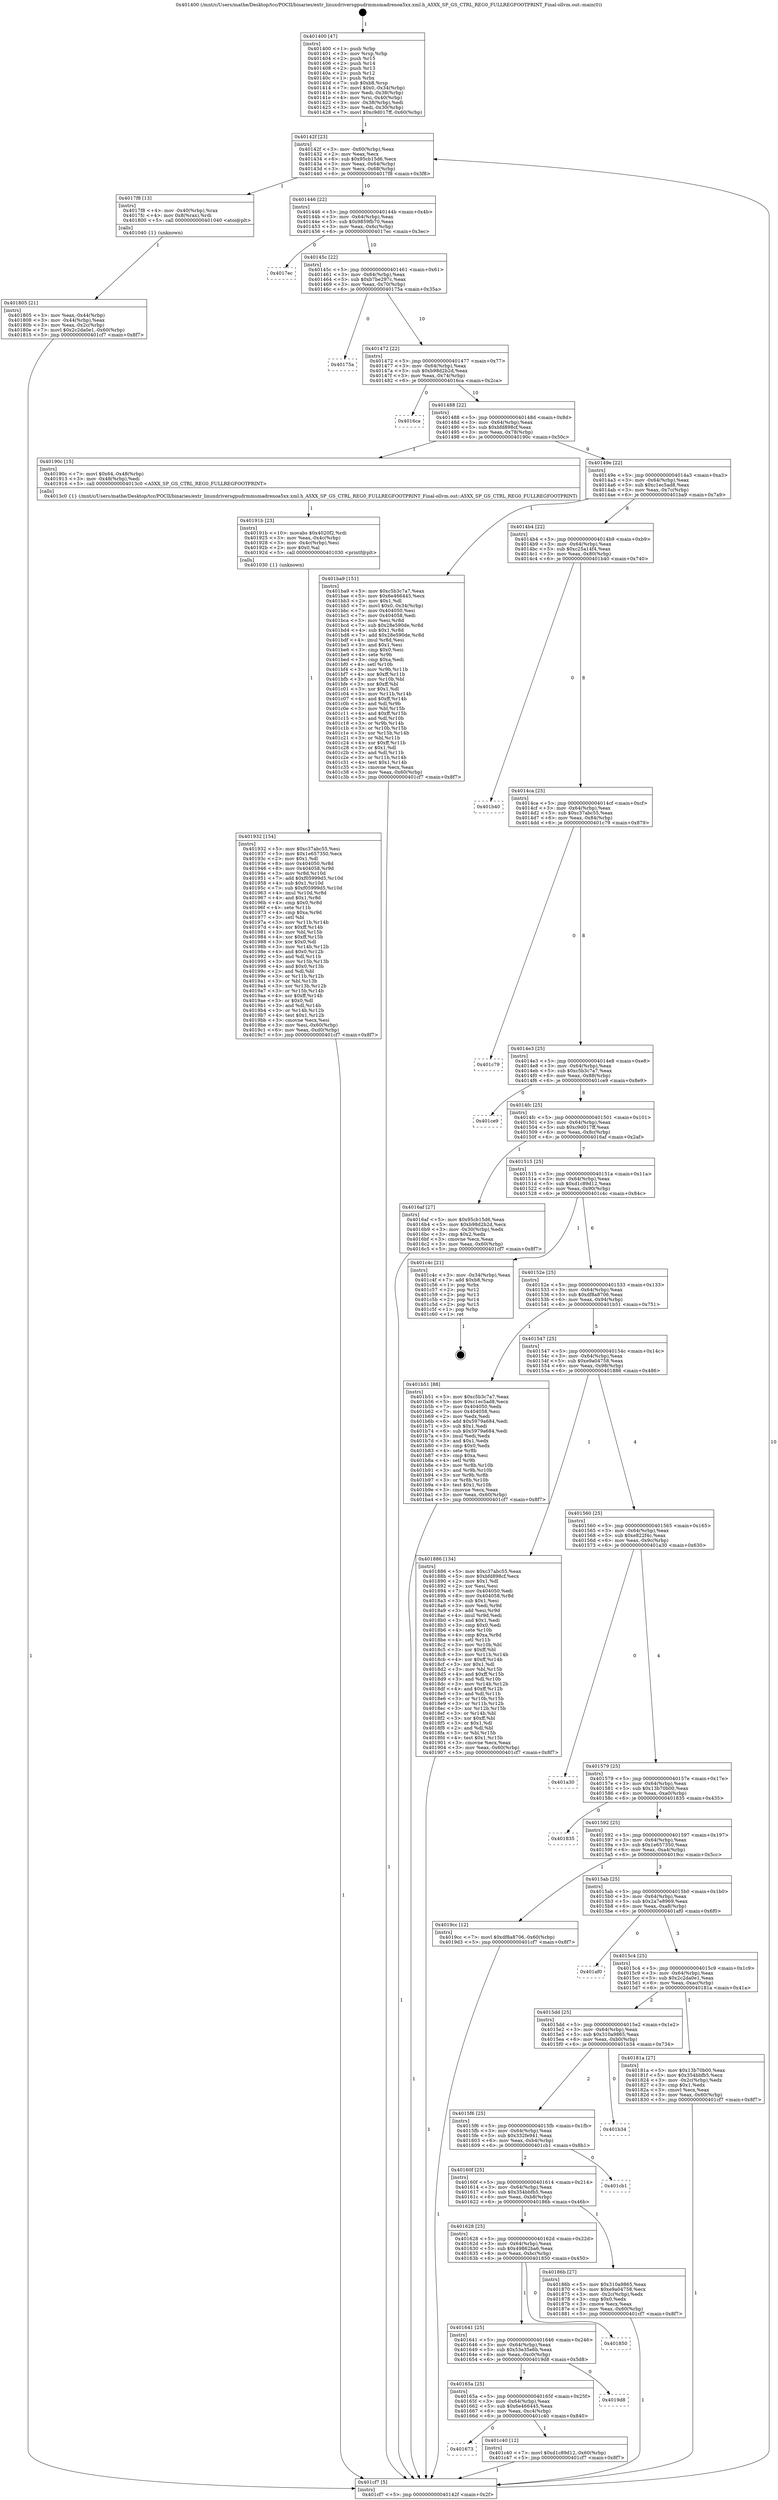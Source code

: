 digraph "0x401400" {
  label = "0x401400 (/mnt/c/Users/mathe/Desktop/tcc/POCII/binaries/extr_linuxdriversgpudrmmsmadrenoa5xx.xml.h_A5XX_SP_GS_CTRL_REG0_FULLREGFOOTPRINT_Final-ollvm.out::main(0))"
  labelloc = "t"
  node[shape=record]

  Entry [label="",width=0.3,height=0.3,shape=circle,fillcolor=black,style=filled]
  "0x40142f" [label="{
     0x40142f [23]\l
     | [instrs]\l
     &nbsp;&nbsp;0x40142f \<+3\>: mov -0x60(%rbp),%eax\l
     &nbsp;&nbsp;0x401432 \<+2\>: mov %eax,%ecx\l
     &nbsp;&nbsp;0x401434 \<+6\>: sub $0x95cb15d6,%ecx\l
     &nbsp;&nbsp;0x40143a \<+3\>: mov %eax,-0x64(%rbp)\l
     &nbsp;&nbsp;0x40143d \<+3\>: mov %ecx,-0x68(%rbp)\l
     &nbsp;&nbsp;0x401440 \<+6\>: je 00000000004017f8 \<main+0x3f8\>\l
  }"]
  "0x4017f8" [label="{
     0x4017f8 [13]\l
     | [instrs]\l
     &nbsp;&nbsp;0x4017f8 \<+4\>: mov -0x40(%rbp),%rax\l
     &nbsp;&nbsp;0x4017fc \<+4\>: mov 0x8(%rax),%rdi\l
     &nbsp;&nbsp;0x401800 \<+5\>: call 0000000000401040 \<atoi@plt\>\l
     | [calls]\l
     &nbsp;&nbsp;0x401040 \{1\} (unknown)\l
  }"]
  "0x401446" [label="{
     0x401446 [22]\l
     | [instrs]\l
     &nbsp;&nbsp;0x401446 \<+5\>: jmp 000000000040144b \<main+0x4b\>\l
     &nbsp;&nbsp;0x40144b \<+3\>: mov -0x64(%rbp),%eax\l
     &nbsp;&nbsp;0x40144e \<+5\>: sub $0x9859fb70,%eax\l
     &nbsp;&nbsp;0x401453 \<+3\>: mov %eax,-0x6c(%rbp)\l
     &nbsp;&nbsp;0x401456 \<+6\>: je 00000000004017ec \<main+0x3ec\>\l
  }"]
  Exit [label="",width=0.3,height=0.3,shape=circle,fillcolor=black,style=filled,peripheries=2]
  "0x4017ec" [label="{
     0x4017ec\l
  }", style=dashed]
  "0x40145c" [label="{
     0x40145c [22]\l
     | [instrs]\l
     &nbsp;&nbsp;0x40145c \<+5\>: jmp 0000000000401461 \<main+0x61\>\l
     &nbsp;&nbsp;0x401461 \<+3\>: mov -0x64(%rbp),%eax\l
     &nbsp;&nbsp;0x401464 \<+5\>: sub $0xb7be297c,%eax\l
     &nbsp;&nbsp;0x401469 \<+3\>: mov %eax,-0x70(%rbp)\l
     &nbsp;&nbsp;0x40146c \<+6\>: je 000000000040175a \<main+0x35a\>\l
  }"]
  "0x401673" [label="{
     0x401673\l
  }", style=dashed]
  "0x40175a" [label="{
     0x40175a\l
  }", style=dashed]
  "0x401472" [label="{
     0x401472 [22]\l
     | [instrs]\l
     &nbsp;&nbsp;0x401472 \<+5\>: jmp 0000000000401477 \<main+0x77\>\l
     &nbsp;&nbsp;0x401477 \<+3\>: mov -0x64(%rbp),%eax\l
     &nbsp;&nbsp;0x40147a \<+5\>: sub $0xb98d2b2d,%eax\l
     &nbsp;&nbsp;0x40147f \<+3\>: mov %eax,-0x74(%rbp)\l
     &nbsp;&nbsp;0x401482 \<+6\>: je 00000000004016ca \<main+0x2ca\>\l
  }"]
  "0x401c40" [label="{
     0x401c40 [12]\l
     | [instrs]\l
     &nbsp;&nbsp;0x401c40 \<+7\>: movl $0xd1c89d12,-0x60(%rbp)\l
     &nbsp;&nbsp;0x401c47 \<+5\>: jmp 0000000000401cf7 \<main+0x8f7\>\l
  }"]
  "0x4016ca" [label="{
     0x4016ca\l
  }", style=dashed]
  "0x401488" [label="{
     0x401488 [22]\l
     | [instrs]\l
     &nbsp;&nbsp;0x401488 \<+5\>: jmp 000000000040148d \<main+0x8d\>\l
     &nbsp;&nbsp;0x40148d \<+3\>: mov -0x64(%rbp),%eax\l
     &nbsp;&nbsp;0x401490 \<+5\>: sub $0xbfd898cf,%eax\l
     &nbsp;&nbsp;0x401495 \<+3\>: mov %eax,-0x78(%rbp)\l
     &nbsp;&nbsp;0x401498 \<+6\>: je 000000000040190c \<main+0x50c\>\l
  }"]
  "0x40165a" [label="{
     0x40165a [25]\l
     | [instrs]\l
     &nbsp;&nbsp;0x40165a \<+5\>: jmp 000000000040165f \<main+0x25f\>\l
     &nbsp;&nbsp;0x40165f \<+3\>: mov -0x64(%rbp),%eax\l
     &nbsp;&nbsp;0x401662 \<+5\>: sub $0x6e466445,%eax\l
     &nbsp;&nbsp;0x401667 \<+6\>: mov %eax,-0xc4(%rbp)\l
     &nbsp;&nbsp;0x40166d \<+6\>: je 0000000000401c40 \<main+0x840\>\l
  }"]
  "0x40190c" [label="{
     0x40190c [15]\l
     | [instrs]\l
     &nbsp;&nbsp;0x40190c \<+7\>: movl $0x64,-0x48(%rbp)\l
     &nbsp;&nbsp;0x401913 \<+3\>: mov -0x48(%rbp),%edi\l
     &nbsp;&nbsp;0x401916 \<+5\>: call 00000000004013c0 \<A5XX_SP_GS_CTRL_REG0_FULLREGFOOTPRINT\>\l
     | [calls]\l
     &nbsp;&nbsp;0x4013c0 \{1\} (/mnt/c/Users/mathe/Desktop/tcc/POCII/binaries/extr_linuxdriversgpudrmmsmadrenoa5xx.xml.h_A5XX_SP_GS_CTRL_REG0_FULLREGFOOTPRINT_Final-ollvm.out::A5XX_SP_GS_CTRL_REG0_FULLREGFOOTPRINT)\l
  }"]
  "0x40149e" [label="{
     0x40149e [22]\l
     | [instrs]\l
     &nbsp;&nbsp;0x40149e \<+5\>: jmp 00000000004014a3 \<main+0xa3\>\l
     &nbsp;&nbsp;0x4014a3 \<+3\>: mov -0x64(%rbp),%eax\l
     &nbsp;&nbsp;0x4014a6 \<+5\>: sub $0xc1ec5ad8,%eax\l
     &nbsp;&nbsp;0x4014ab \<+3\>: mov %eax,-0x7c(%rbp)\l
     &nbsp;&nbsp;0x4014ae \<+6\>: je 0000000000401ba9 \<main+0x7a9\>\l
  }"]
  "0x4019d8" [label="{
     0x4019d8\l
  }", style=dashed]
  "0x401ba9" [label="{
     0x401ba9 [151]\l
     | [instrs]\l
     &nbsp;&nbsp;0x401ba9 \<+5\>: mov $0xc5b3c7a7,%eax\l
     &nbsp;&nbsp;0x401bae \<+5\>: mov $0x6e466445,%ecx\l
     &nbsp;&nbsp;0x401bb3 \<+2\>: mov $0x1,%dl\l
     &nbsp;&nbsp;0x401bb5 \<+7\>: movl $0x0,-0x34(%rbp)\l
     &nbsp;&nbsp;0x401bbc \<+7\>: mov 0x404050,%esi\l
     &nbsp;&nbsp;0x401bc3 \<+7\>: mov 0x404058,%edi\l
     &nbsp;&nbsp;0x401bca \<+3\>: mov %esi,%r8d\l
     &nbsp;&nbsp;0x401bcd \<+7\>: sub $0x28e590de,%r8d\l
     &nbsp;&nbsp;0x401bd4 \<+4\>: sub $0x1,%r8d\l
     &nbsp;&nbsp;0x401bd8 \<+7\>: add $0x28e590de,%r8d\l
     &nbsp;&nbsp;0x401bdf \<+4\>: imul %r8d,%esi\l
     &nbsp;&nbsp;0x401be3 \<+3\>: and $0x1,%esi\l
     &nbsp;&nbsp;0x401be6 \<+3\>: cmp $0x0,%esi\l
     &nbsp;&nbsp;0x401be9 \<+4\>: sete %r9b\l
     &nbsp;&nbsp;0x401bed \<+3\>: cmp $0xa,%edi\l
     &nbsp;&nbsp;0x401bf0 \<+4\>: setl %r10b\l
     &nbsp;&nbsp;0x401bf4 \<+3\>: mov %r9b,%r11b\l
     &nbsp;&nbsp;0x401bf7 \<+4\>: xor $0xff,%r11b\l
     &nbsp;&nbsp;0x401bfb \<+3\>: mov %r10b,%bl\l
     &nbsp;&nbsp;0x401bfe \<+3\>: xor $0xff,%bl\l
     &nbsp;&nbsp;0x401c01 \<+3\>: xor $0x1,%dl\l
     &nbsp;&nbsp;0x401c04 \<+3\>: mov %r11b,%r14b\l
     &nbsp;&nbsp;0x401c07 \<+4\>: and $0xff,%r14b\l
     &nbsp;&nbsp;0x401c0b \<+3\>: and %dl,%r9b\l
     &nbsp;&nbsp;0x401c0e \<+3\>: mov %bl,%r15b\l
     &nbsp;&nbsp;0x401c11 \<+4\>: and $0xff,%r15b\l
     &nbsp;&nbsp;0x401c15 \<+3\>: and %dl,%r10b\l
     &nbsp;&nbsp;0x401c18 \<+3\>: or %r9b,%r14b\l
     &nbsp;&nbsp;0x401c1b \<+3\>: or %r10b,%r15b\l
     &nbsp;&nbsp;0x401c1e \<+3\>: xor %r15b,%r14b\l
     &nbsp;&nbsp;0x401c21 \<+3\>: or %bl,%r11b\l
     &nbsp;&nbsp;0x401c24 \<+4\>: xor $0xff,%r11b\l
     &nbsp;&nbsp;0x401c28 \<+3\>: or $0x1,%dl\l
     &nbsp;&nbsp;0x401c2b \<+3\>: and %dl,%r11b\l
     &nbsp;&nbsp;0x401c2e \<+3\>: or %r11b,%r14b\l
     &nbsp;&nbsp;0x401c31 \<+4\>: test $0x1,%r14b\l
     &nbsp;&nbsp;0x401c35 \<+3\>: cmovne %ecx,%eax\l
     &nbsp;&nbsp;0x401c38 \<+3\>: mov %eax,-0x60(%rbp)\l
     &nbsp;&nbsp;0x401c3b \<+5\>: jmp 0000000000401cf7 \<main+0x8f7\>\l
  }"]
  "0x4014b4" [label="{
     0x4014b4 [22]\l
     | [instrs]\l
     &nbsp;&nbsp;0x4014b4 \<+5\>: jmp 00000000004014b9 \<main+0xb9\>\l
     &nbsp;&nbsp;0x4014b9 \<+3\>: mov -0x64(%rbp),%eax\l
     &nbsp;&nbsp;0x4014bc \<+5\>: sub $0xc25a14f4,%eax\l
     &nbsp;&nbsp;0x4014c1 \<+3\>: mov %eax,-0x80(%rbp)\l
     &nbsp;&nbsp;0x4014c4 \<+6\>: je 0000000000401b40 \<main+0x740\>\l
  }"]
  "0x401641" [label="{
     0x401641 [25]\l
     | [instrs]\l
     &nbsp;&nbsp;0x401641 \<+5\>: jmp 0000000000401646 \<main+0x246\>\l
     &nbsp;&nbsp;0x401646 \<+3\>: mov -0x64(%rbp),%eax\l
     &nbsp;&nbsp;0x401649 \<+5\>: sub $0x53e35e6b,%eax\l
     &nbsp;&nbsp;0x40164e \<+6\>: mov %eax,-0xc0(%rbp)\l
     &nbsp;&nbsp;0x401654 \<+6\>: je 00000000004019d8 \<main+0x5d8\>\l
  }"]
  "0x401b40" [label="{
     0x401b40\l
  }", style=dashed]
  "0x4014ca" [label="{
     0x4014ca [25]\l
     | [instrs]\l
     &nbsp;&nbsp;0x4014ca \<+5\>: jmp 00000000004014cf \<main+0xcf\>\l
     &nbsp;&nbsp;0x4014cf \<+3\>: mov -0x64(%rbp),%eax\l
     &nbsp;&nbsp;0x4014d2 \<+5\>: sub $0xc37abc55,%eax\l
     &nbsp;&nbsp;0x4014d7 \<+6\>: mov %eax,-0x84(%rbp)\l
     &nbsp;&nbsp;0x4014dd \<+6\>: je 0000000000401c79 \<main+0x879\>\l
  }"]
  "0x401850" [label="{
     0x401850\l
  }", style=dashed]
  "0x401c79" [label="{
     0x401c79\l
  }", style=dashed]
  "0x4014e3" [label="{
     0x4014e3 [25]\l
     | [instrs]\l
     &nbsp;&nbsp;0x4014e3 \<+5\>: jmp 00000000004014e8 \<main+0xe8\>\l
     &nbsp;&nbsp;0x4014e8 \<+3\>: mov -0x64(%rbp),%eax\l
     &nbsp;&nbsp;0x4014eb \<+5\>: sub $0xc5b3c7a7,%eax\l
     &nbsp;&nbsp;0x4014f0 \<+6\>: mov %eax,-0x88(%rbp)\l
     &nbsp;&nbsp;0x4014f6 \<+6\>: je 0000000000401ce9 \<main+0x8e9\>\l
  }"]
  "0x401932" [label="{
     0x401932 [154]\l
     | [instrs]\l
     &nbsp;&nbsp;0x401932 \<+5\>: mov $0xc37abc55,%esi\l
     &nbsp;&nbsp;0x401937 \<+5\>: mov $0x1e657350,%ecx\l
     &nbsp;&nbsp;0x40193c \<+2\>: mov $0x1,%dl\l
     &nbsp;&nbsp;0x40193e \<+8\>: mov 0x404050,%r8d\l
     &nbsp;&nbsp;0x401946 \<+8\>: mov 0x404058,%r9d\l
     &nbsp;&nbsp;0x40194e \<+3\>: mov %r8d,%r10d\l
     &nbsp;&nbsp;0x401951 \<+7\>: add $0xf05999d5,%r10d\l
     &nbsp;&nbsp;0x401958 \<+4\>: sub $0x1,%r10d\l
     &nbsp;&nbsp;0x40195c \<+7\>: sub $0xf05999d5,%r10d\l
     &nbsp;&nbsp;0x401963 \<+4\>: imul %r10d,%r8d\l
     &nbsp;&nbsp;0x401967 \<+4\>: and $0x1,%r8d\l
     &nbsp;&nbsp;0x40196b \<+4\>: cmp $0x0,%r8d\l
     &nbsp;&nbsp;0x40196f \<+4\>: sete %r11b\l
     &nbsp;&nbsp;0x401973 \<+4\>: cmp $0xa,%r9d\l
     &nbsp;&nbsp;0x401977 \<+3\>: setl %bl\l
     &nbsp;&nbsp;0x40197a \<+3\>: mov %r11b,%r14b\l
     &nbsp;&nbsp;0x40197d \<+4\>: xor $0xff,%r14b\l
     &nbsp;&nbsp;0x401981 \<+3\>: mov %bl,%r15b\l
     &nbsp;&nbsp;0x401984 \<+4\>: xor $0xff,%r15b\l
     &nbsp;&nbsp;0x401988 \<+3\>: xor $0x0,%dl\l
     &nbsp;&nbsp;0x40198b \<+3\>: mov %r14b,%r12b\l
     &nbsp;&nbsp;0x40198e \<+4\>: and $0x0,%r12b\l
     &nbsp;&nbsp;0x401992 \<+3\>: and %dl,%r11b\l
     &nbsp;&nbsp;0x401995 \<+3\>: mov %r15b,%r13b\l
     &nbsp;&nbsp;0x401998 \<+4\>: and $0x0,%r13b\l
     &nbsp;&nbsp;0x40199c \<+2\>: and %dl,%bl\l
     &nbsp;&nbsp;0x40199e \<+3\>: or %r11b,%r12b\l
     &nbsp;&nbsp;0x4019a1 \<+3\>: or %bl,%r13b\l
     &nbsp;&nbsp;0x4019a4 \<+3\>: xor %r13b,%r12b\l
     &nbsp;&nbsp;0x4019a7 \<+3\>: or %r15b,%r14b\l
     &nbsp;&nbsp;0x4019aa \<+4\>: xor $0xff,%r14b\l
     &nbsp;&nbsp;0x4019ae \<+3\>: or $0x0,%dl\l
     &nbsp;&nbsp;0x4019b1 \<+3\>: and %dl,%r14b\l
     &nbsp;&nbsp;0x4019b4 \<+3\>: or %r14b,%r12b\l
     &nbsp;&nbsp;0x4019b7 \<+4\>: test $0x1,%r12b\l
     &nbsp;&nbsp;0x4019bb \<+3\>: cmovne %ecx,%esi\l
     &nbsp;&nbsp;0x4019be \<+3\>: mov %esi,-0x60(%rbp)\l
     &nbsp;&nbsp;0x4019c1 \<+6\>: mov %eax,-0xd0(%rbp)\l
     &nbsp;&nbsp;0x4019c7 \<+5\>: jmp 0000000000401cf7 \<main+0x8f7\>\l
  }"]
  "0x401ce9" [label="{
     0x401ce9\l
  }", style=dashed]
  "0x4014fc" [label="{
     0x4014fc [25]\l
     | [instrs]\l
     &nbsp;&nbsp;0x4014fc \<+5\>: jmp 0000000000401501 \<main+0x101\>\l
     &nbsp;&nbsp;0x401501 \<+3\>: mov -0x64(%rbp),%eax\l
     &nbsp;&nbsp;0x401504 \<+5\>: sub $0xc9d017ff,%eax\l
     &nbsp;&nbsp;0x401509 \<+6\>: mov %eax,-0x8c(%rbp)\l
     &nbsp;&nbsp;0x40150f \<+6\>: je 00000000004016af \<main+0x2af\>\l
  }"]
  "0x40191b" [label="{
     0x40191b [23]\l
     | [instrs]\l
     &nbsp;&nbsp;0x40191b \<+10\>: movabs $0x4020f2,%rdi\l
     &nbsp;&nbsp;0x401925 \<+3\>: mov %eax,-0x4c(%rbp)\l
     &nbsp;&nbsp;0x401928 \<+3\>: mov -0x4c(%rbp),%esi\l
     &nbsp;&nbsp;0x40192b \<+2\>: mov $0x0,%al\l
     &nbsp;&nbsp;0x40192d \<+5\>: call 0000000000401030 \<printf@plt\>\l
     | [calls]\l
     &nbsp;&nbsp;0x401030 \{1\} (unknown)\l
  }"]
  "0x4016af" [label="{
     0x4016af [27]\l
     | [instrs]\l
     &nbsp;&nbsp;0x4016af \<+5\>: mov $0x95cb15d6,%eax\l
     &nbsp;&nbsp;0x4016b4 \<+5\>: mov $0xb98d2b2d,%ecx\l
     &nbsp;&nbsp;0x4016b9 \<+3\>: mov -0x30(%rbp),%edx\l
     &nbsp;&nbsp;0x4016bc \<+3\>: cmp $0x2,%edx\l
     &nbsp;&nbsp;0x4016bf \<+3\>: cmovne %ecx,%eax\l
     &nbsp;&nbsp;0x4016c2 \<+3\>: mov %eax,-0x60(%rbp)\l
     &nbsp;&nbsp;0x4016c5 \<+5\>: jmp 0000000000401cf7 \<main+0x8f7\>\l
  }"]
  "0x401515" [label="{
     0x401515 [25]\l
     | [instrs]\l
     &nbsp;&nbsp;0x401515 \<+5\>: jmp 000000000040151a \<main+0x11a\>\l
     &nbsp;&nbsp;0x40151a \<+3\>: mov -0x64(%rbp),%eax\l
     &nbsp;&nbsp;0x40151d \<+5\>: sub $0xd1c89d12,%eax\l
     &nbsp;&nbsp;0x401522 \<+6\>: mov %eax,-0x90(%rbp)\l
     &nbsp;&nbsp;0x401528 \<+6\>: je 0000000000401c4c \<main+0x84c\>\l
  }"]
  "0x401cf7" [label="{
     0x401cf7 [5]\l
     | [instrs]\l
     &nbsp;&nbsp;0x401cf7 \<+5\>: jmp 000000000040142f \<main+0x2f\>\l
  }"]
  "0x401400" [label="{
     0x401400 [47]\l
     | [instrs]\l
     &nbsp;&nbsp;0x401400 \<+1\>: push %rbp\l
     &nbsp;&nbsp;0x401401 \<+3\>: mov %rsp,%rbp\l
     &nbsp;&nbsp;0x401404 \<+2\>: push %r15\l
     &nbsp;&nbsp;0x401406 \<+2\>: push %r14\l
     &nbsp;&nbsp;0x401408 \<+2\>: push %r13\l
     &nbsp;&nbsp;0x40140a \<+2\>: push %r12\l
     &nbsp;&nbsp;0x40140c \<+1\>: push %rbx\l
     &nbsp;&nbsp;0x40140d \<+7\>: sub $0xb8,%rsp\l
     &nbsp;&nbsp;0x401414 \<+7\>: movl $0x0,-0x34(%rbp)\l
     &nbsp;&nbsp;0x40141b \<+3\>: mov %edi,-0x38(%rbp)\l
     &nbsp;&nbsp;0x40141e \<+4\>: mov %rsi,-0x40(%rbp)\l
     &nbsp;&nbsp;0x401422 \<+3\>: mov -0x38(%rbp),%edi\l
     &nbsp;&nbsp;0x401425 \<+3\>: mov %edi,-0x30(%rbp)\l
     &nbsp;&nbsp;0x401428 \<+7\>: movl $0xc9d017ff,-0x60(%rbp)\l
  }"]
  "0x401805" [label="{
     0x401805 [21]\l
     | [instrs]\l
     &nbsp;&nbsp;0x401805 \<+3\>: mov %eax,-0x44(%rbp)\l
     &nbsp;&nbsp;0x401808 \<+3\>: mov -0x44(%rbp),%eax\l
     &nbsp;&nbsp;0x40180b \<+3\>: mov %eax,-0x2c(%rbp)\l
     &nbsp;&nbsp;0x40180e \<+7\>: movl $0x2c2da0e1,-0x60(%rbp)\l
     &nbsp;&nbsp;0x401815 \<+5\>: jmp 0000000000401cf7 \<main+0x8f7\>\l
  }"]
  "0x401628" [label="{
     0x401628 [25]\l
     | [instrs]\l
     &nbsp;&nbsp;0x401628 \<+5\>: jmp 000000000040162d \<main+0x22d\>\l
     &nbsp;&nbsp;0x40162d \<+3\>: mov -0x64(%rbp),%eax\l
     &nbsp;&nbsp;0x401630 \<+5\>: sub $0x49862ba6,%eax\l
     &nbsp;&nbsp;0x401635 \<+6\>: mov %eax,-0xbc(%rbp)\l
     &nbsp;&nbsp;0x40163b \<+6\>: je 0000000000401850 \<main+0x450\>\l
  }"]
  "0x401c4c" [label="{
     0x401c4c [21]\l
     | [instrs]\l
     &nbsp;&nbsp;0x401c4c \<+3\>: mov -0x34(%rbp),%eax\l
     &nbsp;&nbsp;0x401c4f \<+7\>: add $0xb8,%rsp\l
     &nbsp;&nbsp;0x401c56 \<+1\>: pop %rbx\l
     &nbsp;&nbsp;0x401c57 \<+2\>: pop %r12\l
     &nbsp;&nbsp;0x401c59 \<+2\>: pop %r13\l
     &nbsp;&nbsp;0x401c5b \<+2\>: pop %r14\l
     &nbsp;&nbsp;0x401c5d \<+2\>: pop %r15\l
     &nbsp;&nbsp;0x401c5f \<+1\>: pop %rbp\l
     &nbsp;&nbsp;0x401c60 \<+1\>: ret\l
  }"]
  "0x40152e" [label="{
     0x40152e [25]\l
     | [instrs]\l
     &nbsp;&nbsp;0x40152e \<+5\>: jmp 0000000000401533 \<main+0x133\>\l
     &nbsp;&nbsp;0x401533 \<+3\>: mov -0x64(%rbp),%eax\l
     &nbsp;&nbsp;0x401536 \<+5\>: sub $0xdf8a8706,%eax\l
     &nbsp;&nbsp;0x40153b \<+6\>: mov %eax,-0x94(%rbp)\l
     &nbsp;&nbsp;0x401541 \<+6\>: je 0000000000401b51 \<main+0x751\>\l
  }"]
  "0x40186b" [label="{
     0x40186b [27]\l
     | [instrs]\l
     &nbsp;&nbsp;0x40186b \<+5\>: mov $0x310a9865,%eax\l
     &nbsp;&nbsp;0x401870 \<+5\>: mov $0xe9a04758,%ecx\l
     &nbsp;&nbsp;0x401875 \<+3\>: mov -0x2c(%rbp),%edx\l
     &nbsp;&nbsp;0x401878 \<+3\>: cmp $0x0,%edx\l
     &nbsp;&nbsp;0x40187b \<+3\>: cmove %ecx,%eax\l
     &nbsp;&nbsp;0x40187e \<+3\>: mov %eax,-0x60(%rbp)\l
     &nbsp;&nbsp;0x401881 \<+5\>: jmp 0000000000401cf7 \<main+0x8f7\>\l
  }"]
  "0x401b51" [label="{
     0x401b51 [88]\l
     | [instrs]\l
     &nbsp;&nbsp;0x401b51 \<+5\>: mov $0xc5b3c7a7,%eax\l
     &nbsp;&nbsp;0x401b56 \<+5\>: mov $0xc1ec5ad8,%ecx\l
     &nbsp;&nbsp;0x401b5b \<+7\>: mov 0x404050,%edx\l
     &nbsp;&nbsp;0x401b62 \<+7\>: mov 0x404058,%esi\l
     &nbsp;&nbsp;0x401b69 \<+2\>: mov %edx,%edi\l
     &nbsp;&nbsp;0x401b6b \<+6\>: add $0x5979a684,%edi\l
     &nbsp;&nbsp;0x401b71 \<+3\>: sub $0x1,%edi\l
     &nbsp;&nbsp;0x401b74 \<+6\>: sub $0x5979a684,%edi\l
     &nbsp;&nbsp;0x401b7a \<+3\>: imul %edi,%edx\l
     &nbsp;&nbsp;0x401b7d \<+3\>: and $0x1,%edx\l
     &nbsp;&nbsp;0x401b80 \<+3\>: cmp $0x0,%edx\l
     &nbsp;&nbsp;0x401b83 \<+4\>: sete %r8b\l
     &nbsp;&nbsp;0x401b87 \<+3\>: cmp $0xa,%esi\l
     &nbsp;&nbsp;0x401b8a \<+4\>: setl %r9b\l
     &nbsp;&nbsp;0x401b8e \<+3\>: mov %r8b,%r10b\l
     &nbsp;&nbsp;0x401b91 \<+3\>: and %r9b,%r10b\l
     &nbsp;&nbsp;0x401b94 \<+3\>: xor %r9b,%r8b\l
     &nbsp;&nbsp;0x401b97 \<+3\>: or %r8b,%r10b\l
     &nbsp;&nbsp;0x401b9a \<+4\>: test $0x1,%r10b\l
     &nbsp;&nbsp;0x401b9e \<+3\>: cmovne %ecx,%eax\l
     &nbsp;&nbsp;0x401ba1 \<+3\>: mov %eax,-0x60(%rbp)\l
     &nbsp;&nbsp;0x401ba4 \<+5\>: jmp 0000000000401cf7 \<main+0x8f7\>\l
  }"]
  "0x401547" [label="{
     0x401547 [25]\l
     | [instrs]\l
     &nbsp;&nbsp;0x401547 \<+5\>: jmp 000000000040154c \<main+0x14c\>\l
     &nbsp;&nbsp;0x40154c \<+3\>: mov -0x64(%rbp),%eax\l
     &nbsp;&nbsp;0x40154f \<+5\>: sub $0xe9a04758,%eax\l
     &nbsp;&nbsp;0x401554 \<+6\>: mov %eax,-0x98(%rbp)\l
     &nbsp;&nbsp;0x40155a \<+6\>: je 0000000000401886 \<main+0x486\>\l
  }"]
  "0x40160f" [label="{
     0x40160f [25]\l
     | [instrs]\l
     &nbsp;&nbsp;0x40160f \<+5\>: jmp 0000000000401614 \<main+0x214\>\l
     &nbsp;&nbsp;0x401614 \<+3\>: mov -0x64(%rbp),%eax\l
     &nbsp;&nbsp;0x401617 \<+5\>: sub $0x354bbfb5,%eax\l
     &nbsp;&nbsp;0x40161c \<+6\>: mov %eax,-0xb8(%rbp)\l
     &nbsp;&nbsp;0x401622 \<+6\>: je 000000000040186b \<main+0x46b\>\l
  }"]
  "0x401886" [label="{
     0x401886 [134]\l
     | [instrs]\l
     &nbsp;&nbsp;0x401886 \<+5\>: mov $0xc37abc55,%eax\l
     &nbsp;&nbsp;0x40188b \<+5\>: mov $0xbfd898cf,%ecx\l
     &nbsp;&nbsp;0x401890 \<+2\>: mov $0x1,%dl\l
     &nbsp;&nbsp;0x401892 \<+2\>: xor %esi,%esi\l
     &nbsp;&nbsp;0x401894 \<+7\>: mov 0x404050,%edi\l
     &nbsp;&nbsp;0x40189b \<+8\>: mov 0x404058,%r8d\l
     &nbsp;&nbsp;0x4018a3 \<+3\>: sub $0x1,%esi\l
     &nbsp;&nbsp;0x4018a6 \<+3\>: mov %edi,%r9d\l
     &nbsp;&nbsp;0x4018a9 \<+3\>: add %esi,%r9d\l
     &nbsp;&nbsp;0x4018ac \<+4\>: imul %r9d,%edi\l
     &nbsp;&nbsp;0x4018b0 \<+3\>: and $0x1,%edi\l
     &nbsp;&nbsp;0x4018b3 \<+3\>: cmp $0x0,%edi\l
     &nbsp;&nbsp;0x4018b6 \<+4\>: sete %r10b\l
     &nbsp;&nbsp;0x4018ba \<+4\>: cmp $0xa,%r8d\l
     &nbsp;&nbsp;0x4018be \<+4\>: setl %r11b\l
     &nbsp;&nbsp;0x4018c2 \<+3\>: mov %r10b,%bl\l
     &nbsp;&nbsp;0x4018c5 \<+3\>: xor $0xff,%bl\l
     &nbsp;&nbsp;0x4018c8 \<+3\>: mov %r11b,%r14b\l
     &nbsp;&nbsp;0x4018cb \<+4\>: xor $0xff,%r14b\l
     &nbsp;&nbsp;0x4018cf \<+3\>: xor $0x1,%dl\l
     &nbsp;&nbsp;0x4018d2 \<+3\>: mov %bl,%r15b\l
     &nbsp;&nbsp;0x4018d5 \<+4\>: and $0xff,%r15b\l
     &nbsp;&nbsp;0x4018d9 \<+3\>: and %dl,%r10b\l
     &nbsp;&nbsp;0x4018dc \<+3\>: mov %r14b,%r12b\l
     &nbsp;&nbsp;0x4018df \<+4\>: and $0xff,%r12b\l
     &nbsp;&nbsp;0x4018e3 \<+3\>: and %dl,%r11b\l
     &nbsp;&nbsp;0x4018e6 \<+3\>: or %r10b,%r15b\l
     &nbsp;&nbsp;0x4018e9 \<+3\>: or %r11b,%r12b\l
     &nbsp;&nbsp;0x4018ec \<+3\>: xor %r12b,%r15b\l
     &nbsp;&nbsp;0x4018ef \<+3\>: or %r14b,%bl\l
     &nbsp;&nbsp;0x4018f2 \<+3\>: xor $0xff,%bl\l
     &nbsp;&nbsp;0x4018f5 \<+3\>: or $0x1,%dl\l
     &nbsp;&nbsp;0x4018f8 \<+2\>: and %dl,%bl\l
     &nbsp;&nbsp;0x4018fa \<+3\>: or %bl,%r15b\l
     &nbsp;&nbsp;0x4018fd \<+4\>: test $0x1,%r15b\l
     &nbsp;&nbsp;0x401901 \<+3\>: cmovne %ecx,%eax\l
     &nbsp;&nbsp;0x401904 \<+3\>: mov %eax,-0x60(%rbp)\l
     &nbsp;&nbsp;0x401907 \<+5\>: jmp 0000000000401cf7 \<main+0x8f7\>\l
  }"]
  "0x401560" [label="{
     0x401560 [25]\l
     | [instrs]\l
     &nbsp;&nbsp;0x401560 \<+5\>: jmp 0000000000401565 \<main+0x165\>\l
     &nbsp;&nbsp;0x401565 \<+3\>: mov -0x64(%rbp),%eax\l
     &nbsp;&nbsp;0x401568 \<+5\>: sub $0xe822f4c,%eax\l
     &nbsp;&nbsp;0x40156d \<+6\>: mov %eax,-0x9c(%rbp)\l
     &nbsp;&nbsp;0x401573 \<+6\>: je 0000000000401a30 \<main+0x630\>\l
  }"]
  "0x401cb1" [label="{
     0x401cb1\l
  }", style=dashed]
  "0x401a30" [label="{
     0x401a30\l
  }", style=dashed]
  "0x401579" [label="{
     0x401579 [25]\l
     | [instrs]\l
     &nbsp;&nbsp;0x401579 \<+5\>: jmp 000000000040157e \<main+0x17e\>\l
     &nbsp;&nbsp;0x40157e \<+3\>: mov -0x64(%rbp),%eax\l
     &nbsp;&nbsp;0x401581 \<+5\>: sub $0x13b70b00,%eax\l
     &nbsp;&nbsp;0x401586 \<+6\>: mov %eax,-0xa0(%rbp)\l
     &nbsp;&nbsp;0x40158c \<+6\>: je 0000000000401835 \<main+0x435\>\l
  }"]
  "0x4015f6" [label="{
     0x4015f6 [25]\l
     | [instrs]\l
     &nbsp;&nbsp;0x4015f6 \<+5\>: jmp 00000000004015fb \<main+0x1fb\>\l
     &nbsp;&nbsp;0x4015fb \<+3\>: mov -0x64(%rbp),%eax\l
     &nbsp;&nbsp;0x4015fe \<+5\>: sub $0x332fe941,%eax\l
     &nbsp;&nbsp;0x401603 \<+6\>: mov %eax,-0xb4(%rbp)\l
     &nbsp;&nbsp;0x401609 \<+6\>: je 0000000000401cb1 \<main+0x8b1\>\l
  }"]
  "0x401835" [label="{
     0x401835\l
  }", style=dashed]
  "0x401592" [label="{
     0x401592 [25]\l
     | [instrs]\l
     &nbsp;&nbsp;0x401592 \<+5\>: jmp 0000000000401597 \<main+0x197\>\l
     &nbsp;&nbsp;0x401597 \<+3\>: mov -0x64(%rbp),%eax\l
     &nbsp;&nbsp;0x40159a \<+5\>: sub $0x1e657350,%eax\l
     &nbsp;&nbsp;0x40159f \<+6\>: mov %eax,-0xa4(%rbp)\l
     &nbsp;&nbsp;0x4015a5 \<+6\>: je 00000000004019cc \<main+0x5cc\>\l
  }"]
  "0x401b34" [label="{
     0x401b34\l
  }", style=dashed]
  "0x4019cc" [label="{
     0x4019cc [12]\l
     | [instrs]\l
     &nbsp;&nbsp;0x4019cc \<+7\>: movl $0xdf8a8706,-0x60(%rbp)\l
     &nbsp;&nbsp;0x4019d3 \<+5\>: jmp 0000000000401cf7 \<main+0x8f7\>\l
  }"]
  "0x4015ab" [label="{
     0x4015ab [25]\l
     | [instrs]\l
     &nbsp;&nbsp;0x4015ab \<+5\>: jmp 00000000004015b0 \<main+0x1b0\>\l
     &nbsp;&nbsp;0x4015b0 \<+3\>: mov -0x64(%rbp),%eax\l
     &nbsp;&nbsp;0x4015b3 \<+5\>: sub $0x2a7e8969,%eax\l
     &nbsp;&nbsp;0x4015b8 \<+6\>: mov %eax,-0xa8(%rbp)\l
     &nbsp;&nbsp;0x4015be \<+6\>: je 0000000000401af0 \<main+0x6f0\>\l
  }"]
  "0x4015dd" [label="{
     0x4015dd [25]\l
     | [instrs]\l
     &nbsp;&nbsp;0x4015dd \<+5\>: jmp 00000000004015e2 \<main+0x1e2\>\l
     &nbsp;&nbsp;0x4015e2 \<+3\>: mov -0x64(%rbp),%eax\l
     &nbsp;&nbsp;0x4015e5 \<+5\>: sub $0x310a9865,%eax\l
     &nbsp;&nbsp;0x4015ea \<+6\>: mov %eax,-0xb0(%rbp)\l
     &nbsp;&nbsp;0x4015f0 \<+6\>: je 0000000000401b34 \<main+0x734\>\l
  }"]
  "0x401af0" [label="{
     0x401af0\l
  }", style=dashed]
  "0x4015c4" [label="{
     0x4015c4 [25]\l
     | [instrs]\l
     &nbsp;&nbsp;0x4015c4 \<+5\>: jmp 00000000004015c9 \<main+0x1c9\>\l
     &nbsp;&nbsp;0x4015c9 \<+3\>: mov -0x64(%rbp),%eax\l
     &nbsp;&nbsp;0x4015cc \<+5\>: sub $0x2c2da0e1,%eax\l
     &nbsp;&nbsp;0x4015d1 \<+6\>: mov %eax,-0xac(%rbp)\l
     &nbsp;&nbsp;0x4015d7 \<+6\>: je 000000000040181a \<main+0x41a\>\l
  }"]
  "0x40181a" [label="{
     0x40181a [27]\l
     | [instrs]\l
     &nbsp;&nbsp;0x40181a \<+5\>: mov $0x13b70b00,%eax\l
     &nbsp;&nbsp;0x40181f \<+5\>: mov $0x354bbfb5,%ecx\l
     &nbsp;&nbsp;0x401824 \<+3\>: mov -0x2c(%rbp),%edx\l
     &nbsp;&nbsp;0x401827 \<+3\>: cmp $0x1,%edx\l
     &nbsp;&nbsp;0x40182a \<+3\>: cmovl %ecx,%eax\l
     &nbsp;&nbsp;0x40182d \<+3\>: mov %eax,-0x60(%rbp)\l
     &nbsp;&nbsp;0x401830 \<+5\>: jmp 0000000000401cf7 \<main+0x8f7\>\l
  }"]
  Entry -> "0x401400" [label=" 1"]
  "0x40142f" -> "0x4017f8" [label=" 1"]
  "0x40142f" -> "0x401446" [label=" 10"]
  "0x401c4c" -> Exit [label=" 1"]
  "0x401446" -> "0x4017ec" [label=" 0"]
  "0x401446" -> "0x40145c" [label=" 10"]
  "0x401c40" -> "0x401cf7" [label=" 1"]
  "0x40145c" -> "0x40175a" [label=" 0"]
  "0x40145c" -> "0x401472" [label=" 10"]
  "0x40165a" -> "0x401673" [label=" 0"]
  "0x401472" -> "0x4016ca" [label=" 0"]
  "0x401472" -> "0x401488" [label=" 10"]
  "0x40165a" -> "0x401c40" [label=" 1"]
  "0x401488" -> "0x40190c" [label=" 1"]
  "0x401488" -> "0x40149e" [label=" 9"]
  "0x401641" -> "0x40165a" [label=" 1"]
  "0x40149e" -> "0x401ba9" [label=" 1"]
  "0x40149e" -> "0x4014b4" [label=" 8"]
  "0x401641" -> "0x4019d8" [label=" 0"]
  "0x4014b4" -> "0x401b40" [label=" 0"]
  "0x4014b4" -> "0x4014ca" [label=" 8"]
  "0x401628" -> "0x401641" [label=" 1"]
  "0x4014ca" -> "0x401c79" [label=" 0"]
  "0x4014ca" -> "0x4014e3" [label=" 8"]
  "0x401628" -> "0x401850" [label=" 0"]
  "0x4014e3" -> "0x401ce9" [label=" 0"]
  "0x4014e3" -> "0x4014fc" [label=" 8"]
  "0x401ba9" -> "0x401cf7" [label=" 1"]
  "0x4014fc" -> "0x4016af" [label=" 1"]
  "0x4014fc" -> "0x401515" [label=" 7"]
  "0x4016af" -> "0x401cf7" [label=" 1"]
  "0x401400" -> "0x40142f" [label=" 1"]
  "0x401cf7" -> "0x40142f" [label=" 10"]
  "0x4017f8" -> "0x401805" [label=" 1"]
  "0x401805" -> "0x401cf7" [label=" 1"]
  "0x401b51" -> "0x401cf7" [label=" 1"]
  "0x401515" -> "0x401c4c" [label=" 1"]
  "0x401515" -> "0x40152e" [label=" 6"]
  "0x4019cc" -> "0x401cf7" [label=" 1"]
  "0x40152e" -> "0x401b51" [label=" 1"]
  "0x40152e" -> "0x401547" [label=" 5"]
  "0x401932" -> "0x401cf7" [label=" 1"]
  "0x401547" -> "0x401886" [label=" 1"]
  "0x401547" -> "0x401560" [label=" 4"]
  "0x40190c" -> "0x40191b" [label=" 1"]
  "0x401560" -> "0x401a30" [label=" 0"]
  "0x401560" -> "0x401579" [label=" 4"]
  "0x401886" -> "0x401cf7" [label=" 1"]
  "0x401579" -> "0x401835" [label=" 0"]
  "0x401579" -> "0x401592" [label=" 4"]
  "0x40160f" -> "0x401628" [label=" 1"]
  "0x401592" -> "0x4019cc" [label=" 1"]
  "0x401592" -> "0x4015ab" [label=" 3"]
  "0x40160f" -> "0x40186b" [label=" 1"]
  "0x4015ab" -> "0x401af0" [label=" 0"]
  "0x4015ab" -> "0x4015c4" [label=" 3"]
  "0x4015f6" -> "0x40160f" [label=" 2"]
  "0x4015c4" -> "0x40181a" [label=" 1"]
  "0x4015c4" -> "0x4015dd" [label=" 2"]
  "0x40181a" -> "0x401cf7" [label=" 1"]
  "0x40191b" -> "0x401932" [label=" 1"]
  "0x4015dd" -> "0x401b34" [label=" 0"]
  "0x4015dd" -> "0x4015f6" [label=" 2"]
  "0x40186b" -> "0x401cf7" [label=" 1"]
  "0x4015f6" -> "0x401cb1" [label=" 0"]
}
